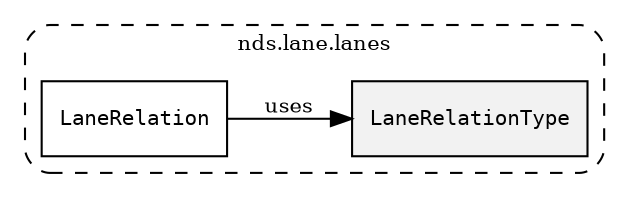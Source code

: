 /**
 * This dot file creates symbol collaboration diagram for LaneRelationType.
 */
digraph ZSERIO
{
    node [shape=box, fontsize=10];
    rankdir="LR";
    fontsize=10;
    tooltip="LaneRelationType collaboration diagram";

    subgraph "cluster_nds.lane.lanes"
    {
        style="dashed, rounded";
        label="nds.lane.lanes";
        tooltip="Package nds.lane.lanes";
        href="../../../content/packages/nds.lane.lanes.html#Package-nds-lane-lanes";
        target="_parent";

        "LaneRelationType" [style="filled", fillcolor="#0000000D", target="_parent", label=<<font face="monospace"><table align="center" border="0" cellspacing="0" cellpadding="0"><tr><td href="../../../content/packages/nds.lane.lanes.html#Enum-LaneRelationType" title="Enum defined in nds.lane.lanes">LaneRelationType</td></tr></table></font>>];
        "LaneRelation" [target="_parent", label=<<font face="monospace"><table align="center" border="0" cellspacing="0" cellpadding="0"><tr><td href="../../../content/packages/nds.lane.lanes.html#Structure-LaneRelation" title="Structure defined in nds.lane.lanes">LaneRelation</td></tr></table></font>>];
    }

    "LaneRelation" -> "LaneRelationType" [label="uses", fontsize=10];
}

